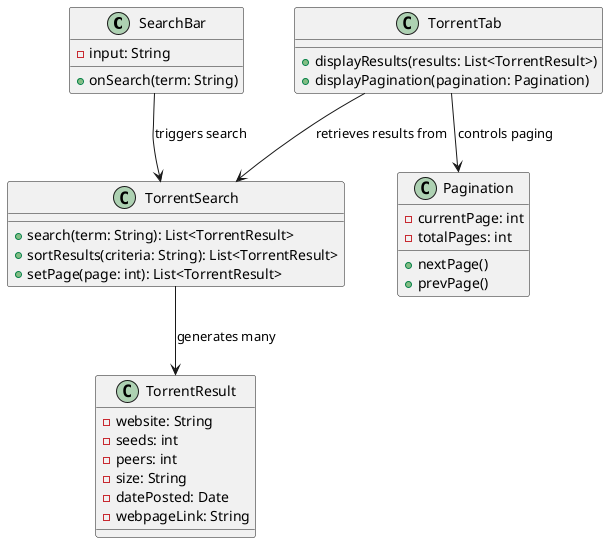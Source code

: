 @startuml
class SearchBar {
  - input: String
  + onSearch(term: String)
}

class TorrentSearch {
  + search(term: String): List<TorrentResult>
  + sortResults(criteria: String): List<TorrentResult>
  + setPage(page: int): List<TorrentResult>
}

class TorrentResult {
  - website: String
  - seeds: int
  - peers: int
  - size: String
  - datePosted: Date
  - webpageLink: String
}

class TorrentTab {
  + displayResults(results: List<TorrentResult>)
  + displayPagination(pagination: Pagination)
}

class Pagination {
  - currentPage: int
  - totalPages: int
  + nextPage()
  + prevPage()
}

SearchBar --> TorrentSearch : "triggers search"
TorrentSearch --> TorrentResult : "generates many"
TorrentTab --> TorrentSearch : "retrieves results from"
TorrentTab --> Pagination : "controls paging"
@enduml